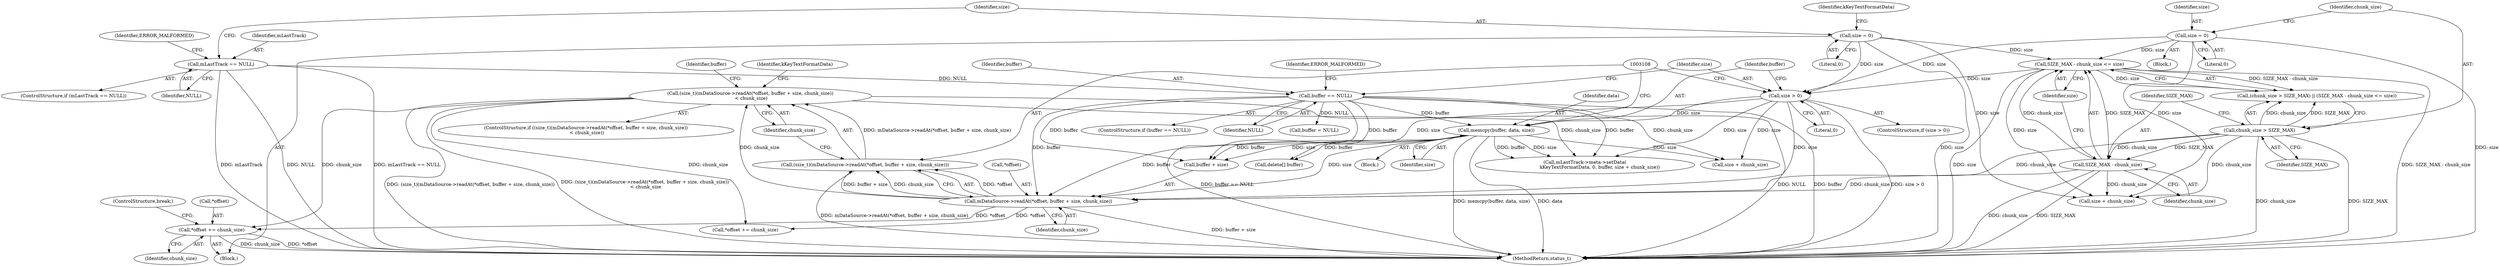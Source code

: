 digraph "0_Android_f81038006b4c59a5a148dcad887371206033c28f_2@pointer" {
"1003138" [label="(Call,*offset += chunk_size)"];
"1003106" [label="(Call,(size_t)(mDataSource->readAt(*offset, buffer + size, chunk_size))\n < chunk_size)"];
"1003107" [label="(Call,(size_t)(mDataSource->readAt(*offset, buffer + size, chunk_size)))"];
"1003109" [label="(Call,mDataSource->readAt(*offset, buffer + size, chunk_size))"];
"1003090" [label="(Call,buffer == NULL)"];
"1003044" [label="(Call,mLastTrack == NULL)"];
"1003101" [label="(Call,memcpy(buffer, data, size))"];
"1003097" [label="(Call,size > 0)"];
"1003052" [label="(Call,size = 0)"];
"1003066" [label="(Call,size = 0)"];
"1003074" [label="(Call,SIZE_MAX - chunk_size <= size)"];
"1003075" [label="(Call,SIZE_MAX - chunk_size)"];
"1003071" [label="(Call,chunk_size > SIZE_MAX)"];
"1003142" [label="(ControlStructure,break;)"];
"1003073" [label="(Identifier,SIZE_MAX)"];
"1003065" [label="(Block,)"];
"1003130" [label="(Identifier,kKeyTextFormatData)"];
"1003097" [label="(Call,size > 0)"];
"1003133" [label="(Call,size + chunk_size)"];
"1003098" [label="(Identifier,size)"];
"1003043" [label="(ControlStructure,if (mLastTrack == NULL))"];
"1003052" [label="(Call,size = 0)"];
"1003289" [label="(MethodReturn,status_t)"];
"1003054" [label="(Literal,0)"];
"1003042" [label="(Block,)"];
"1003129" [label="(Call,mLastTrack->meta->setData(\n                    kKeyTextFormatData, 0, buffer, size + chunk_size))"];
"1003048" [label="(Identifier,ERROR_MALFORMED)"];
"1003070" [label="(Call,(chunk_size > SIZE_MAX) || (SIZE_MAX - chunk_size <= size))"];
"1003119" [label="(Identifier,buffer)"];
"1003071" [label="(Call,chunk_size > SIZE_MAX)"];
"1003141" [label="(Identifier,chunk_size)"];
"1003067" [label="(Identifier,size)"];
"1003066" [label="(Call,size = 0)"];
"1003053" [label="(Identifier,size)"];
"1003089" [label="(ControlStructure,if (buffer == NULL))"];
"1003101" [label="(Call,memcpy(buffer, data, size))"];
"1003046" [label="(Identifier,NULL)"];
"1003095" [label="(Identifier,ERROR_MALFORMED)"];
"1003096" [label="(ControlStructure,if (size > 0))"];
"1003110" [label="(Call,*offset)"];
"1003086" [label="(Call,size + chunk_size)"];
"1003109" [label="(Call,mDataSource->readAt(*offset, buffer + size, chunk_size))"];
"1003116" [label="(Identifier,chunk_size)"];
"1003100" [label="(Block,)"];
"1003091" [label="(Identifier,buffer)"];
"1003138" [label="(Call,*offset += chunk_size)"];
"1003118" [label="(Call,delete[] buffer)"];
"1003076" [label="(Identifier,SIZE_MAX)"];
"1003044" [label="(Call,mLastTrack == NULL)"];
"1003090" [label="(Call,buffer == NULL)"];
"1003074" [label="(Call,SIZE_MAX - chunk_size <= size)"];
"1003106" [label="(Call,(size_t)(mDataSource->readAt(*offset, buffer + size, chunk_size))\n < chunk_size)"];
"1003107" [label="(Call,(size_t)(mDataSource->readAt(*offset, buffer + size, chunk_size)))"];
"1003112" [label="(Call,buffer + size)"];
"1003092" [label="(Identifier,NULL)"];
"1003099" [label="(Literal,0)"];
"1003103" [label="(Identifier,data)"];
"1003045" [label="(Identifier,mLastTrack)"];
"1003102" [label="(Identifier,buffer)"];
"1003105" [label="(ControlStructure,if ((size_t)(mDataSource->readAt(*offset, buffer + size, chunk_size))\n < chunk_size))"];
"1003075" [label="(Call,SIZE_MAX - chunk_size)"];
"1003104" [label="(Identifier,size)"];
"1003120" [label="(Call,buffer = NULL)"];
"1003078" [label="(Identifier,size)"];
"1003068" [label="(Literal,0)"];
"1003072" [label="(Identifier,chunk_size)"];
"1003139" [label="(Call,*offset)"];
"1003077" [label="(Identifier,chunk_size)"];
"1003123" [label="(Call,*offset += chunk_size)"];
"1003058" [label="(Identifier,kKeyTextFormatData)"];
"1003115" [label="(Identifier,chunk_size)"];
"1003138" -> "1003042"  [label="AST: "];
"1003138" -> "1003141"  [label="CFG: "];
"1003139" -> "1003138"  [label="AST: "];
"1003141" -> "1003138"  [label="AST: "];
"1003142" -> "1003138"  [label="CFG: "];
"1003138" -> "1003289"  [label="DDG: chunk_size"];
"1003138" -> "1003289"  [label="DDG: *offset"];
"1003106" -> "1003138"  [label="DDG: chunk_size"];
"1003109" -> "1003138"  [label="DDG: *offset"];
"1003106" -> "1003105"  [label="AST: "];
"1003106" -> "1003116"  [label="CFG: "];
"1003107" -> "1003106"  [label="AST: "];
"1003116" -> "1003106"  [label="AST: "];
"1003119" -> "1003106"  [label="CFG: "];
"1003130" -> "1003106"  [label="CFG: "];
"1003106" -> "1003289"  [label="DDG: (size_t)(mDataSource->readAt(*offset, buffer + size, chunk_size))"];
"1003106" -> "1003289"  [label="DDG: (size_t)(mDataSource->readAt(*offset, buffer + size, chunk_size))\n < chunk_size"];
"1003107" -> "1003106"  [label="DDG: mDataSource->readAt(*offset, buffer + size, chunk_size)"];
"1003109" -> "1003106"  [label="DDG: chunk_size"];
"1003106" -> "1003123"  [label="DDG: chunk_size"];
"1003106" -> "1003129"  [label="DDG: chunk_size"];
"1003106" -> "1003133"  [label="DDG: chunk_size"];
"1003107" -> "1003109"  [label="CFG: "];
"1003108" -> "1003107"  [label="AST: "];
"1003109" -> "1003107"  [label="AST: "];
"1003116" -> "1003107"  [label="CFG: "];
"1003107" -> "1003289"  [label="DDG: mDataSource->readAt(*offset, buffer + size, chunk_size)"];
"1003109" -> "1003107"  [label="DDG: *offset"];
"1003109" -> "1003107"  [label="DDG: buffer + size"];
"1003109" -> "1003107"  [label="DDG: chunk_size"];
"1003109" -> "1003115"  [label="CFG: "];
"1003110" -> "1003109"  [label="AST: "];
"1003112" -> "1003109"  [label="AST: "];
"1003115" -> "1003109"  [label="AST: "];
"1003109" -> "1003289"  [label="DDG: buffer + size"];
"1003090" -> "1003109"  [label="DDG: buffer"];
"1003101" -> "1003109"  [label="DDG: buffer"];
"1003101" -> "1003109"  [label="DDG: size"];
"1003097" -> "1003109"  [label="DDG: size"];
"1003071" -> "1003109"  [label="DDG: chunk_size"];
"1003075" -> "1003109"  [label="DDG: chunk_size"];
"1003109" -> "1003123"  [label="DDG: *offset"];
"1003090" -> "1003089"  [label="AST: "];
"1003090" -> "1003092"  [label="CFG: "];
"1003091" -> "1003090"  [label="AST: "];
"1003092" -> "1003090"  [label="AST: "];
"1003095" -> "1003090"  [label="CFG: "];
"1003098" -> "1003090"  [label="CFG: "];
"1003090" -> "1003289"  [label="DDG: buffer"];
"1003090" -> "1003289"  [label="DDG: buffer == NULL"];
"1003090" -> "1003289"  [label="DDG: NULL"];
"1003044" -> "1003090"  [label="DDG: NULL"];
"1003090" -> "1003101"  [label="DDG: buffer"];
"1003090" -> "1003112"  [label="DDG: buffer"];
"1003090" -> "1003118"  [label="DDG: buffer"];
"1003090" -> "1003120"  [label="DDG: NULL"];
"1003090" -> "1003129"  [label="DDG: buffer"];
"1003044" -> "1003043"  [label="AST: "];
"1003044" -> "1003046"  [label="CFG: "];
"1003045" -> "1003044"  [label="AST: "];
"1003046" -> "1003044"  [label="AST: "];
"1003048" -> "1003044"  [label="CFG: "];
"1003053" -> "1003044"  [label="CFG: "];
"1003044" -> "1003289"  [label="DDG: NULL"];
"1003044" -> "1003289"  [label="DDG: mLastTrack == NULL"];
"1003044" -> "1003289"  [label="DDG: mLastTrack"];
"1003101" -> "1003100"  [label="AST: "];
"1003101" -> "1003104"  [label="CFG: "];
"1003102" -> "1003101"  [label="AST: "];
"1003103" -> "1003101"  [label="AST: "];
"1003104" -> "1003101"  [label="AST: "];
"1003108" -> "1003101"  [label="CFG: "];
"1003101" -> "1003289"  [label="DDG: memcpy(buffer, data, size)"];
"1003101" -> "1003289"  [label="DDG: data"];
"1003097" -> "1003101"  [label="DDG: size"];
"1003101" -> "1003112"  [label="DDG: buffer"];
"1003101" -> "1003112"  [label="DDG: size"];
"1003101" -> "1003118"  [label="DDG: buffer"];
"1003101" -> "1003129"  [label="DDG: buffer"];
"1003101" -> "1003129"  [label="DDG: size"];
"1003101" -> "1003133"  [label="DDG: size"];
"1003097" -> "1003096"  [label="AST: "];
"1003097" -> "1003099"  [label="CFG: "];
"1003098" -> "1003097"  [label="AST: "];
"1003099" -> "1003097"  [label="AST: "];
"1003102" -> "1003097"  [label="CFG: "];
"1003108" -> "1003097"  [label="CFG: "];
"1003097" -> "1003289"  [label="DDG: size > 0"];
"1003052" -> "1003097"  [label="DDG: size"];
"1003066" -> "1003097"  [label="DDG: size"];
"1003074" -> "1003097"  [label="DDG: size"];
"1003097" -> "1003112"  [label="DDG: size"];
"1003097" -> "1003129"  [label="DDG: size"];
"1003097" -> "1003133"  [label="DDG: size"];
"1003052" -> "1003042"  [label="AST: "];
"1003052" -> "1003054"  [label="CFG: "];
"1003053" -> "1003052"  [label="AST: "];
"1003054" -> "1003052"  [label="AST: "];
"1003058" -> "1003052"  [label="CFG: "];
"1003052" -> "1003289"  [label="DDG: size"];
"1003052" -> "1003074"  [label="DDG: size"];
"1003052" -> "1003086"  [label="DDG: size"];
"1003066" -> "1003065"  [label="AST: "];
"1003066" -> "1003068"  [label="CFG: "];
"1003067" -> "1003066"  [label="AST: "];
"1003068" -> "1003066"  [label="AST: "];
"1003072" -> "1003066"  [label="CFG: "];
"1003066" -> "1003289"  [label="DDG: size"];
"1003066" -> "1003074"  [label="DDG: size"];
"1003066" -> "1003086"  [label="DDG: size"];
"1003074" -> "1003070"  [label="AST: "];
"1003074" -> "1003078"  [label="CFG: "];
"1003075" -> "1003074"  [label="AST: "];
"1003078" -> "1003074"  [label="AST: "];
"1003070" -> "1003074"  [label="CFG: "];
"1003074" -> "1003289"  [label="DDG: SIZE_MAX - chunk_size"];
"1003074" -> "1003289"  [label="DDG: size"];
"1003074" -> "1003070"  [label="DDG: SIZE_MAX - chunk_size"];
"1003074" -> "1003070"  [label="DDG: size"];
"1003075" -> "1003074"  [label="DDG: SIZE_MAX"];
"1003075" -> "1003074"  [label="DDG: chunk_size"];
"1003074" -> "1003086"  [label="DDG: size"];
"1003075" -> "1003077"  [label="CFG: "];
"1003076" -> "1003075"  [label="AST: "];
"1003077" -> "1003075"  [label="AST: "];
"1003078" -> "1003075"  [label="CFG: "];
"1003075" -> "1003289"  [label="DDG: SIZE_MAX"];
"1003075" -> "1003289"  [label="DDG: chunk_size"];
"1003071" -> "1003075"  [label="DDG: SIZE_MAX"];
"1003071" -> "1003075"  [label="DDG: chunk_size"];
"1003075" -> "1003086"  [label="DDG: chunk_size"];
"1003071" -> "1003070"  [label="AST: "];
"1003071" -> "1003073"  [label="CFG: "];
"1003072" -> "1003071"  [label="AST: "];
"1003073" -> "1003071"  [label="AST: "];
"1003076" -> "1003071"  [label="CFG: "];
"1003070" -> "1003071"  [label="CFG: "];
"1003071" -> "1003289"  [label="DDG: chunk_size"];
"1003071" -> "1003289"  [label="DDG: SIZE_MAX"];
"1003071" -> "1003070"  [label="DDG: chunk_size"];
"1003071" -> "1003070"  [label="DDG: SIZE_MAX"];
"1003071" -> "1003086"  [label="DDG: chunk_size"];
}
